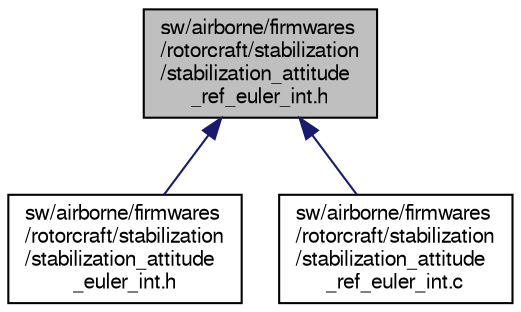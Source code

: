 digraph "sw/airborne/firmwares/rotorcraft/stabilization/stabilization_attitude_ref_euler_int.h"
{
  edge [fontname="FreeSans",fontsize="10",labelfontname="FreeSans",labelfontsize="10"];
  node [fontname="FreeSans",fontsize="10",shape=record];
  Node1 [label="sw/airborne/firmwares\l/rotorcraft/stabilization\l/stabilization_attitude\l_ref_euler_int.h",height=0.2,width=0.4,color="black", fillcolor="grey75", style="filled", fontcolor="black"];
  Node1 -> Node2 [dir="back",color="midnightblue",fontsize="10",style="solid",fontname="FreeSans"];
  Node2 [label="sw/airborne/firmwares\l/rotorcraft/stabilization\l/stabilization_attitude\l_euler_int.h",height=0.2,width=0.4,color="black", fillcolor="white", style="filled",URL="$stabilization__attitude__euler__int_8h.html"];
  Node1 -> Node3 [dir="back",color="midnightblue",fontsize="10",style="solid",fontname="FreeSans"];
  Node3 [label="sw/airborne/firmwares\l/rotorcraft/stabilization\l/stabilization_attitude\l_ref_euler_int.c",height=0.2,width=0.4,color="black", fillcolor="white", style="filled",URL="$stabilization__attitude__ref__euler__int_8c.html",tooltip="Rotorcraft attitude reference generation (euler int version) "];
}
